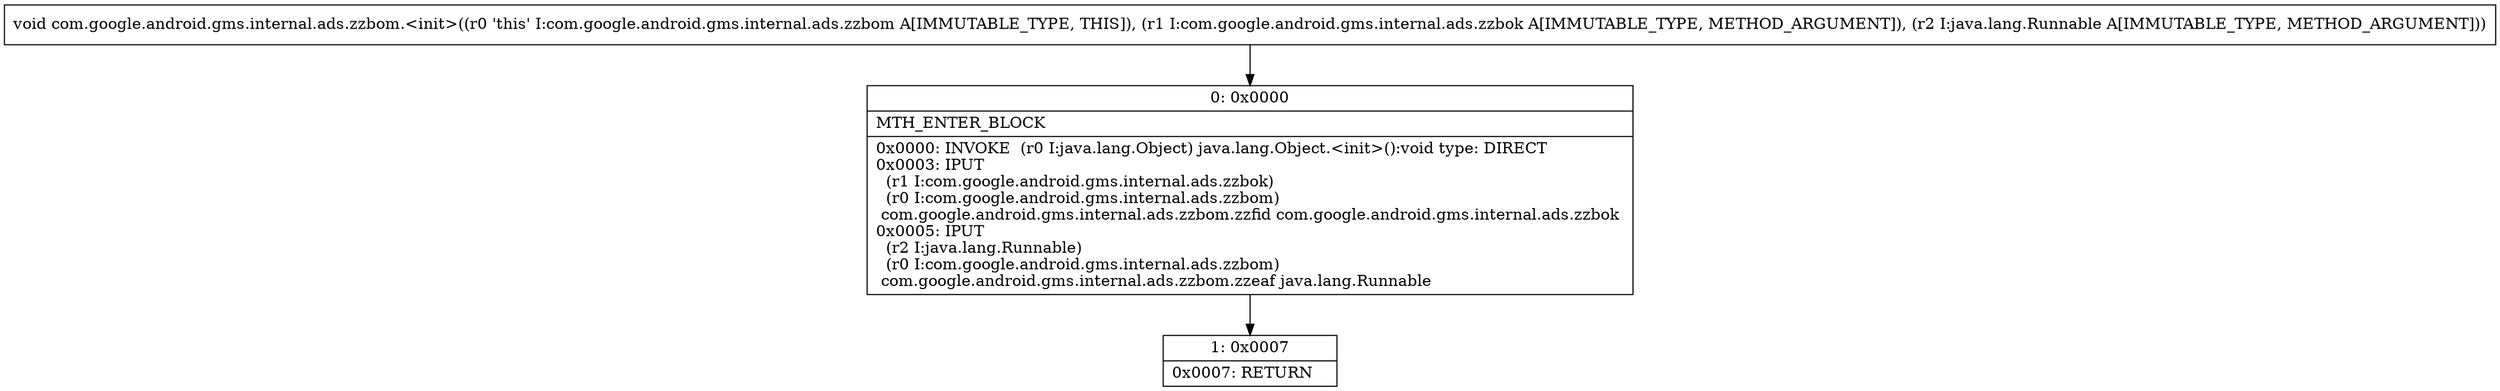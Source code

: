 digraph "CFG forcom.google.android.gms.internal.ads.zzbom.\<init\>(Lcom\/google\/android\/gms\/internal\/ads\/zzbok;Ljava\/lang\/Runnable;)V" {
Node_0 [shape=record,label="{0\:\ 0x0000|MTH_ENTER_BLOCK\l|0x0000: INVOKE  (r0 I:java.lang.Object) java.lang.Object.\<init\>():void type: DIRECT \l0x0003: IPUT  \l  (r1 I:com.google.android.gms.internal.ads.zzbok)\l  (r0 I:com.google.android.gms.internal.ads.zzbom)\l com.google.android.gms.internal.ads.zzbom.zzfid com.google.android.gms.internal.ads.zzbok \l0x0005: IPUT  \l  (r2 I:java.lang.Runnable)\l  (r0 I:com.google.android.gms.internal.ads.zzbom)\l com.google.android.gms.internal.ads.zzbom.zzeaf java.lang.Runnable \l}"];
Node_1 [shape=record,label="{1\:\ 0x0007|0x0007: RETURN   \l}"];
MethodNode[shape=record,label="{void com.google.android.gms.internal.ads.zzbom.\<init\>((r0 'this' I:com.google.android.gms.internal.ads.zzbom A[IMMUTABLE_TYPE, THIS]), (r1 I:com.google.android.gms.internal.ads.zzbok A[IMMUTABLE_TYPE, METHOD_ARGUMENT]), (r2 I:java.lang.Runnable A[IMMUTABLE_TYPE, METHOD_ARGUMENT])) }"];
MethodNode -> Node_0;
Node_0 -> Node_1;
}

